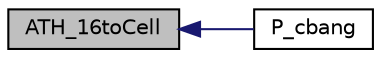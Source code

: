 digraph "ATH_16toCell"
{
  edge [fontname="Helvetica",fontsize="10",labelfontname="Helvetica",labelfontsize="10"];
  node [fontname="Helvetica",fontsize="10",shape=record];
  rankdir="LR";
  Node32 [label="ATH_16toCell",height=0.2,width=0.4,color="black", fillcolor="grey75", style="filled", fontcolor="black"];
  Node32 -> Node33 [dir="back",color="midnightblue",fontsize="10",style="solid"];
  Node33 [label="P_cbang",height=0.2,width=0.4,color="black", fillcolor="white", style="filled",URL="$FreeRTOS_2atlast_8c.html#a2357cc28a3f7a8ef2868b6e9bcc5d661"];
}
